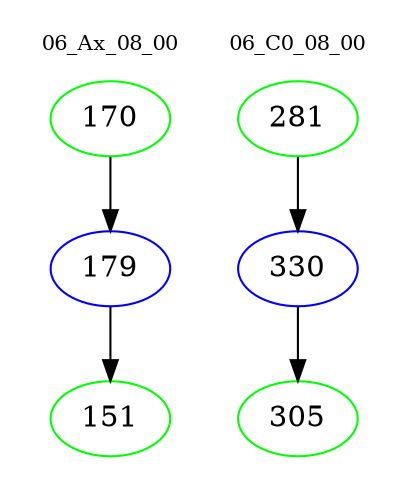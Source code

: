 digraph{
subgraph cluster_0 {
color = white
label = "06_Ax_08_00";
fontsize=10;
T0_170 [label="170", color="green"]
T0_170 -> T0_179 [color="black"]
T0_179 [label="179", color="blue"]
T0_179 -> T0_151 [color="black"]
T0_151 [label="151", color="green"]
}
subgraph cluster_1 {
color = white
label = "06_C0_08_00";
fontsize=10;
T1_281 [label="281", color="green"]
T1_281 -> T1_330 [color="black"]
T1_330 [label="330", color="blue"]
T1_330 -> T1_305 [color="black"]
T1_305 [label="305", color="green"]
}
}
